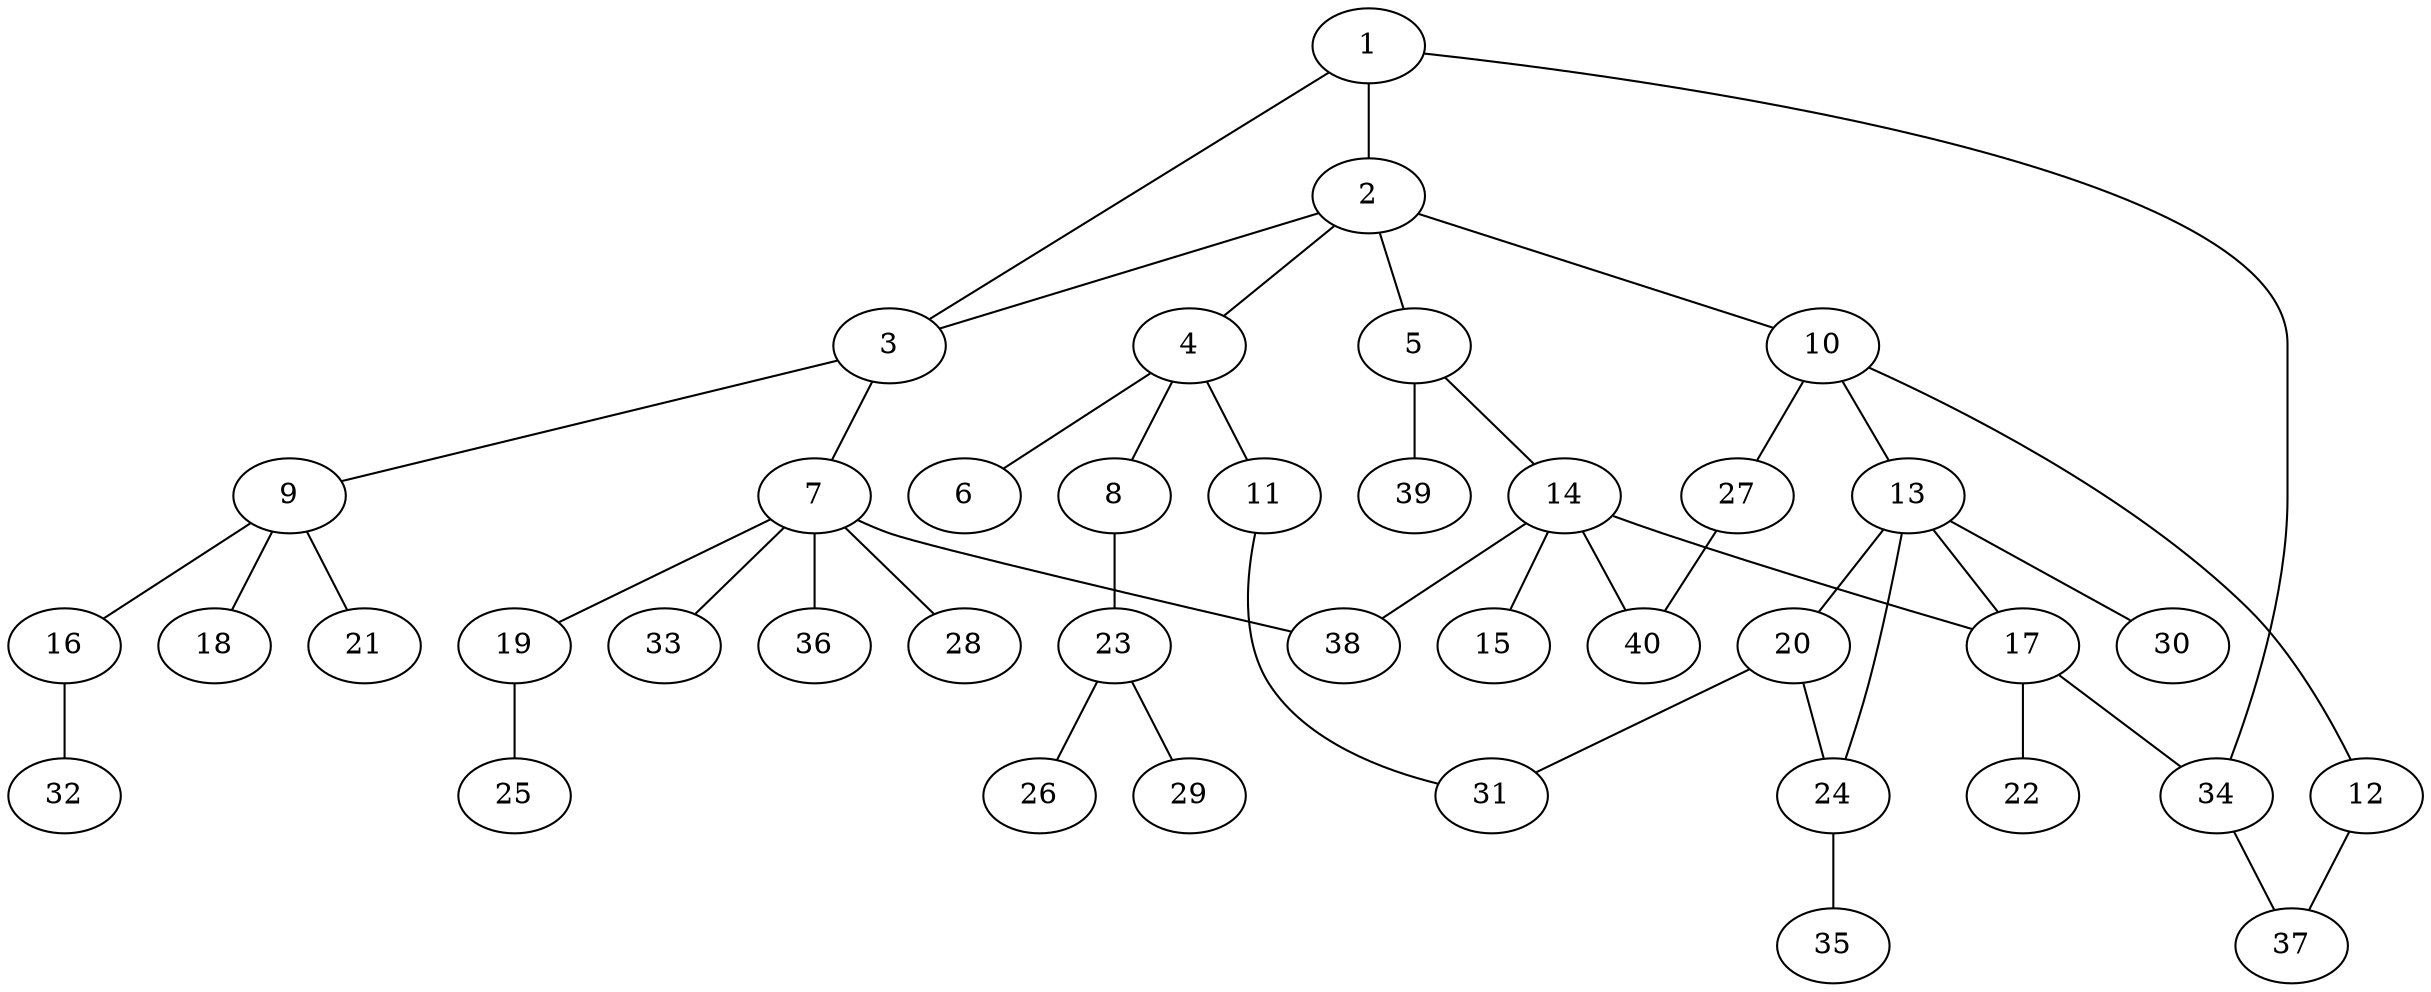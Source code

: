 graph graphname {1--2
1--3
1--34
2--3
2--4
2--5
2--10
3--7
3--9
4--6
4--8
4--11
5--14
5--39
7--19
7--28
7--33
7--36
7--38
8--23
9--16
9--18
9--21
10--12
10--13
10--27
11--31
12--37
13--17
13--20
13--24
13--30
14--15
14--17
14--38
14--40
16--32
17--22
17--34
19--25
20--24
20--31
23--26
23--29
24--35
27--40
34--37
}
